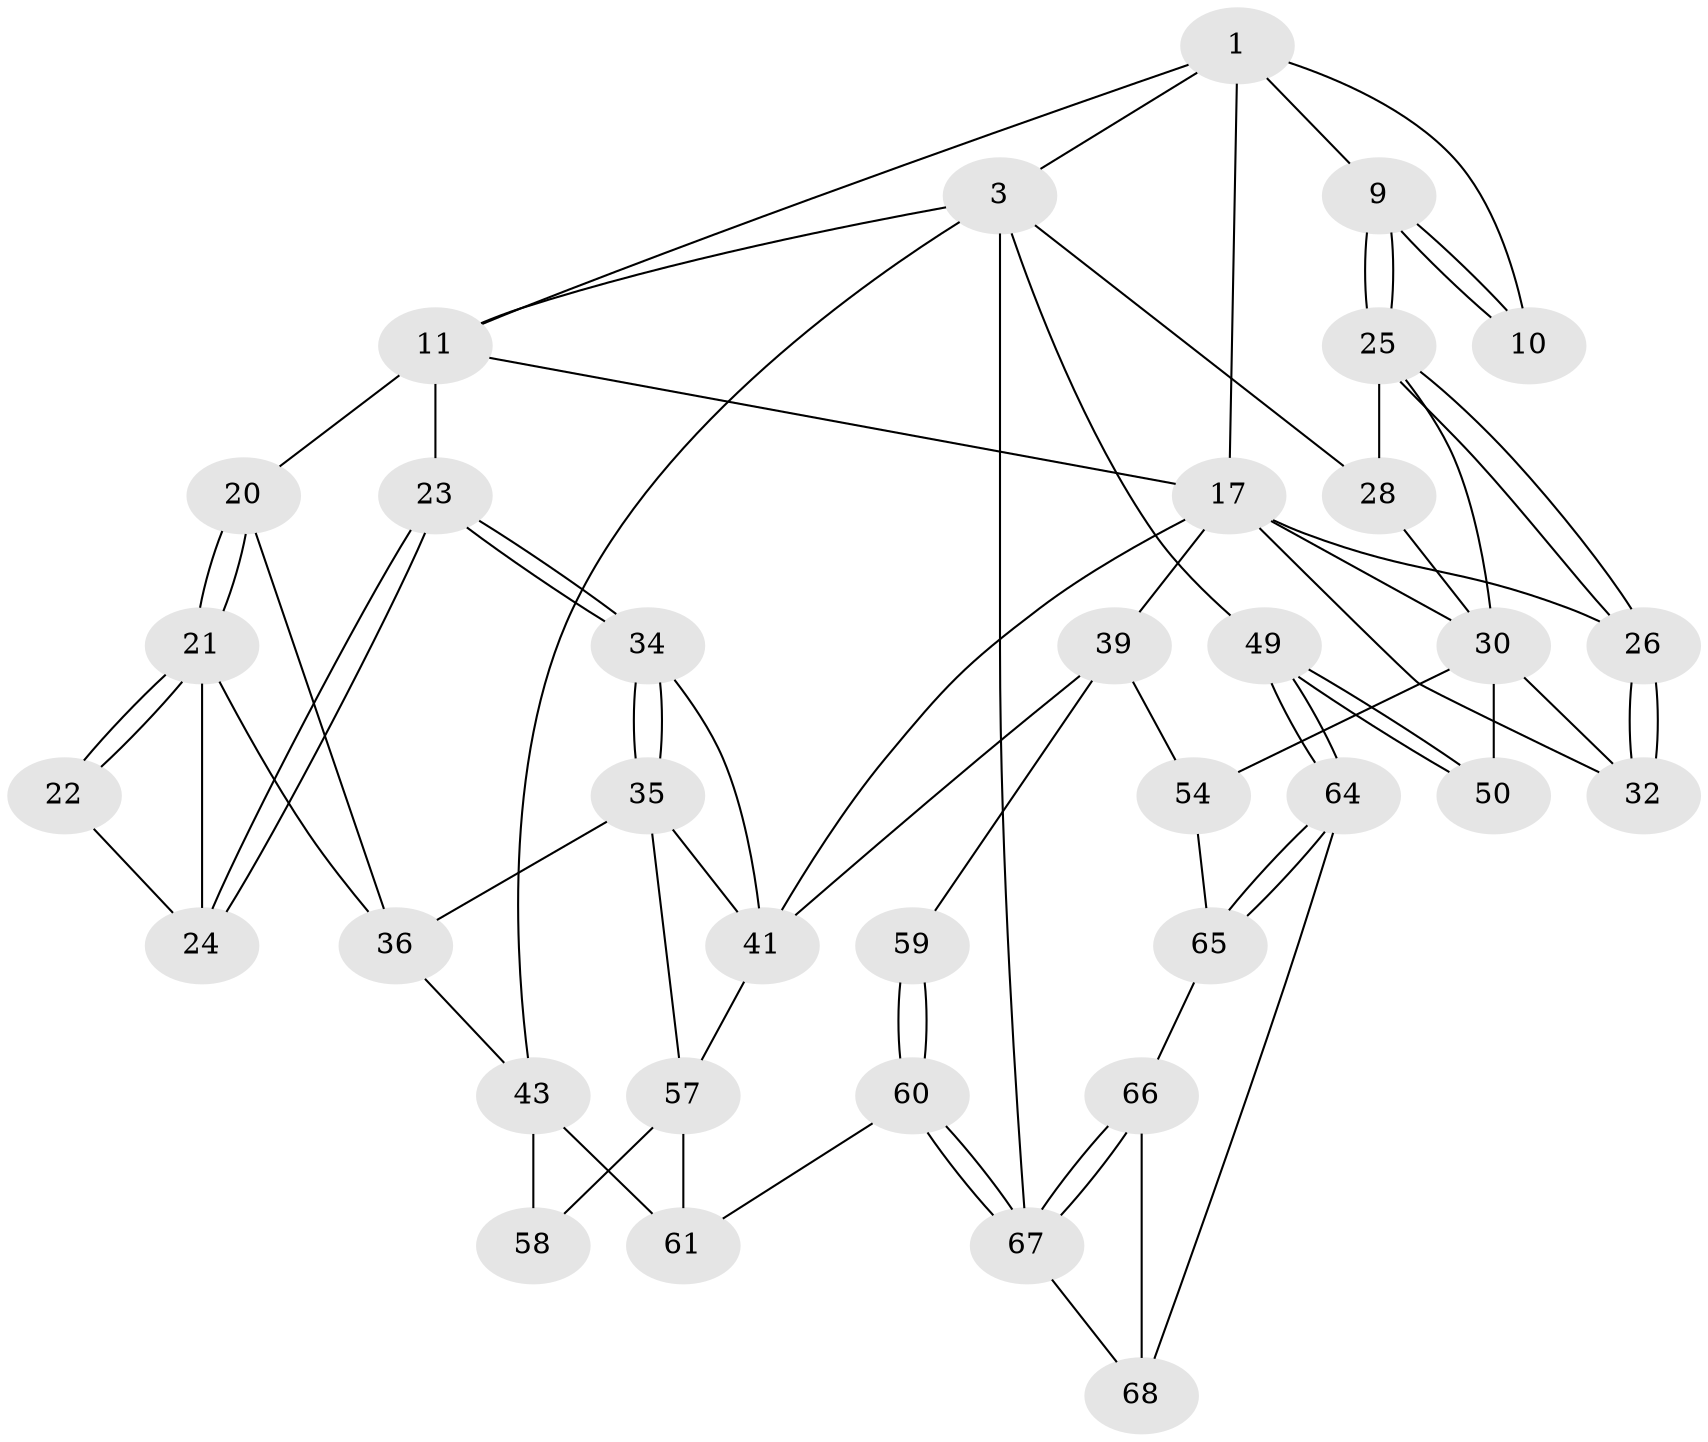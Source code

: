 // original degree distribution, {3: 0.04285714285714286, 5: 0.4714285714285714, 4: 0.24285714285714285, 6: 0.24285714285714285}
// Generated by graph-tools (version 1.1) at 2025/16/03/09/25 04:16:52]
// undirected, 35 vertices, 77 edges
graph export_dot {
graph [start="1"]
  node [color=gray90,style=filled];
  1 [pos="+0.4999688025382894+0",super="+2+6"];
  3 [pos="+1+0",super="+4+48"];
  9 [pos="+0.7840353370994145+0.1317374076186861"];
  10 [pos="+0.6488131332996551+0.12070106528106844"];
  11 [pos="+0.2739687272544965+0.16448086276903098",super="+12"];
  17 [pos="+0.4806688276805361+0.2840216984031879",super="+18+27"];
  20 [pos="+0+0.23926726002192494"];
  21 [pos="+0+0.2869834063984361",super="+33"];
  22 [pos="+0.12721326670231842+0.2520187993940855"];
  23 [pos="+0.18074407217039842+0.4240677519550408"];
  24 [pos="+0.10055124924451411+0.35053631938097435"];
  25 [pos="+0.790759996343099+0.1670215866602375",super="+29"];
  26 [pos="+0.760477604404148+0.22515461146121582"];
  28 [pos="+1+0.21003703066280452"];
  30 [pos="+0.9719621702753678+0.4274482833561359",super="+47+31"];
  32 [pos="+0.7749318716800848+0.39068633203704195"];
  34 [pos="+0.18022669600165503+0.43838522114849676"];
  35 [pos="+0.062404989073249005+0.5240410546404275",super="+53"];
  36 [pos="+0.020406660272341566+0.5319722433206406",super="+37"];
  39 [pos="+0.6033307291664648+0.5138230239761316",super="+55+40"];
  41 [pos="+0.40327405900348323+0.5216725849388297",super="+45"];
  43 [pos="+0+0.7602153451145168",super="+44"];
  49 [pos="+1+0.6283040662540207"];
  50 [pos="+1+0.6171086995567404"];
  54 [pos="+0.8381849762799031+0.6484611503046286"];
  57 [pos="+0.0909057948121169+0.7444003426129353",super="+62"];
  58 [pos="+0+0.7607495390412303"];
  59 [pos="+0.5567422715175397+0.8775416982355659"];
  60 [pos="+0.515254533637939+1"];
  61 [pos="+0.4511087551642243+1"];
  64 [pos="+1+0.6414042163694657"];
  65 [pos="+0.8447652586242248+0.6581266491116035"];
  66 [pos="+0.8632145050003939+0.7282661189040401"];
  67 [pos="+0.6403290784472362+1",super="+69"];
  68 [pos="+0.9073551116120705+0.7526017228580809"];
  1 -- 3 [weight=2];
  1 -- 9;
  1 -- 17;
  1 -- 10 [weight=2];
  1 -- 11;
  3 -- 28;
  3 -- 11 [weight=2];
  3 -- 49;
  3 -- 67;
  3 -- 43 [weight=2];
  9 -- 10;
  9 -- 10;
  9 -- 25;
  9 -- 25;
  11 -- 17;
  11 -- 20;
  11 -- 23;
  17 -- 41;
  17 -- 32;
  17 -- 39;
  17 -- 26;
  17 -- 30;
  20 -- 21;
  20 -- 21;
  20 -- 36;
  21 -- 22;
  21 -- 22;
  21 -- 24;
  21 -- 36;
  22 -- 24;
  23 -- 24;
  23 -- 24;
  23 -- 34;
  23 -- 34;
  25 -- 26;
  25 -- 26;
  25 -- 28;
  25 -- 30;
  26 -- 32;
  26 -- 32;
  28 -- 30;
  30 -- 50 [weight=2];
  30 -- 32;
  30 -- 54;
  34 -- 35;
  34 -- 35;
  34 -- 41;
  35 -- 36;
  35 -- 41;
  35 -- 57 [weight=2];
  36 -- 43;
  39 -- 59 [weight=2];
  39 -- 54;
  39 -- 41;
  41 -- 57;
  43 -- 58 [weight=2];
  43 -- 61;
  49 -- 50;
  49 -- 50;
  49 -- 64;
  49 -- 64;
  54 -- 65;
  57 -- 58;
  57 -- 61;
  59 -- 60;
  59 -- 60;
  60 -- 61;
  60 -- 67;
  60 -- 67;
  64 -- 65;
  64 -- 65;
  64 -- 68;
  65 -- 66;
  66 -- 67;
  66 -- 67;
  66 -- 68;
  67 -- 68;
}
